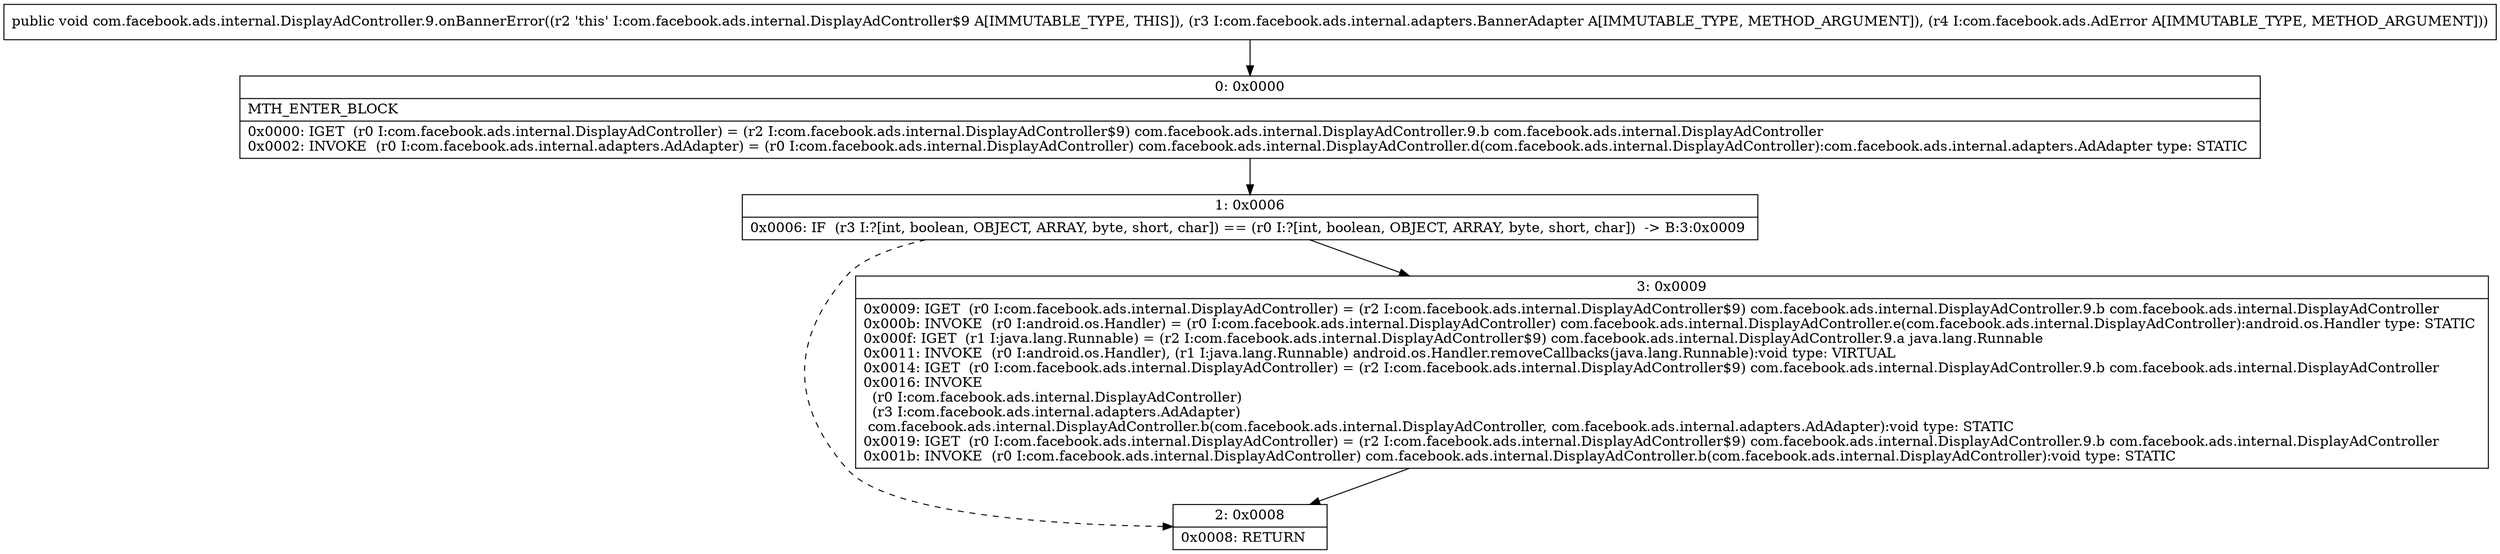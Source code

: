 digraph "CFG forcom.facebook.ads.internal.DisplayAdController.9.onBannerError(Lcom\/facebook\/ads\/internal\/adapters\/BannerAdapter;Lcom\/facebook\/ads\/AdError;)V" {
Node_0 [shape=record,label="{0\:\ 0x0000|MTH_ENTER_BLOCK\l|0x0000: IGET  (r0 I:com.facebook.ads.internal.DisplayAdController) = (r2 I:com.facebook.ads.internal.DisplayAdController$9) com.facebook.ads.internal.DisplayAdController.9.b com.facebook.ads.internal.DisplayAdController \l0x0002: INVOKE  (r0 I:com.facebook.ads.internal.adapters.AdAdapter) = (r0 I:com.facebook.ads.internal.DisplayAdController) com.facebook.ads.internal.DisplayAdController.d(com.facebook.ads.internal.DisplayAdController):com.facebook.ads.internal.adapters.AdAdapter type: STATIC \l}"];
Node_1 [shape=record,label="{1\:\ 0x0006|0x0006: IF  (r3 I:?[int, boolean, OBJECT, ARRAY, byte, short, char]) == (r0 I:?[int, boolean, OBJECT, ARRAY, byte, short, char])  \-\> B:3:0x0009 \l}"];
Node_2 [shape=record,label="{2\:\ 0x0008|0x0008: RETURN   \l}"];
Node_3 [shape=record,label="{3\:\ 0x0009|0x0009: IGET  (r0 I:com.facebook.ads.internal.DisplayAdController) = (r2 I:com.facebook.ads.internal.DisplayAdController$9) com.facebook.ads.internal.DisplayAdController.9.b com.facebook.ads.internal.DisplayAdController \l0x000b: INVOKE  (r0 I:android.os.Handler) = (r0 I:com.facebook.ads.internal.DisplayAdController) com.facebook.ads.internal.DisplayAdController.e(com.facebook.ads.internal.DisplayAdController):android.os.Handler type: STATIC \l0x000f: IGET  (r1 I:java.lang.Runnable) = (r2 I:com.facebook.ads.internal.DisplayAdController$9) com.facebook.ads.internal.DisplayAdController.9.a java.lang.Runnable \l0x0011: INVOKE  (r0 I:android.os.Handler), (r1 I:java.lang.Runnable) android.os.Handler.removeCallbacks(java.lang.Runnable):void type: VIRTUAL \l0x0014: IGET  (r0 I:com.facebook.ads.internal.DisplayAdController) = (r2 I:com.facebook.ads.internal.DisplayAdController$9) com.facebook.ads.internal.DisplayAdController.9.b com.facebook.ads.internal.DisplayAdController \l0x0016: INVOKE  \l  (r0 I:com.facebook.ads.internal.DisplayAdController)\l  (r3 I:com.facebook.ads.internal.adapters.AdAdapter)\l com.facebook.ads.internal.DisplayAdController.b(com.facebook.ads.internal.DisplayAdController, com.facebook.ads.internal.adapters.AdAdapter):void type: STATIC \l0x0019: IGET  (r0 I:com.facebook.ads.internal.DisplayAdController) = (r2 I:com.facebook.ads.internal.DisplayAdController$9) com.facebook.ads.internal.DisplayAdController.9.b com.facebook.ads.internal.DisplayAdController \l0x001b: INVOKE  (r0 I:com.facebook.ads.internal.DisplayAdController) com.facebook.ads.internal.DisplayAdController.b(com.facebook.ads.internal.DisplayAdController):void type: STATIC \l}"];
MethodNode[shape=record,label="{public void com.facebook.ads.internal.DisplayAdController.9.onBannerError((r2 'this' I:com.facebook.ads.internal.DisplayAdController$9 A[IMMUTABLE_TYPE, THIS]), (r3 I:com.facebook.ads.internal.adapters.BannerAdapter A[IMMUTABLE_TYPE, METHOD_ARGUMENT]), (r4 I:com.facebook.ads.AdError A[IMMUTABLE_TYPE, METHOD_ARGUMENT])) }"];
MethodNode -> Node_0;
Node_0 -> Node_1;
Node_1 -> Node_2[style=dashed];
Node_1 -> Node_3;
Node_3 -> Node_2;
}

